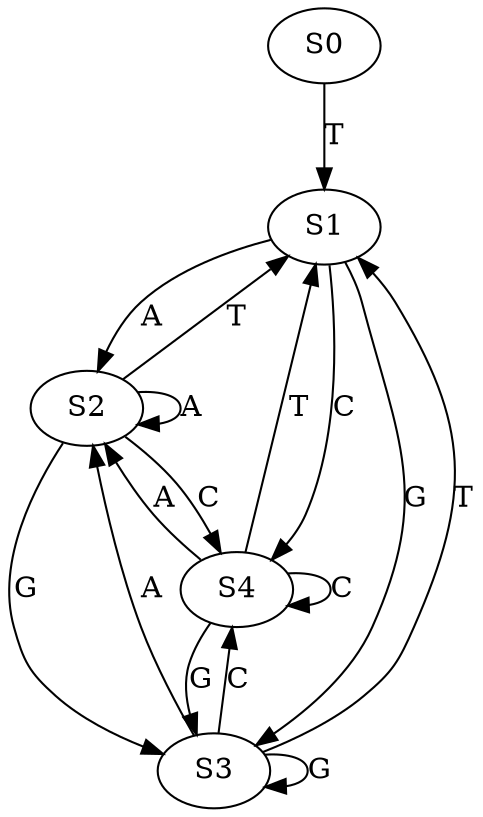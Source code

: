 strict digraph  {
	S0 -> S1 [ label = T ];
	S1 -> S2 [ label = A ];
	S1 -> S3 [ label = G ];
	S1 -> S4 [ label = C ];
	S2 -> S3 [ label = G ];
	S2 -> S1 [ label = T ];
	S2 -> S2 [ label = A ];
	S2 -> S4 [ label = C ];
	S3 -> S1 [ label = T ];
	S3 -> S2 [ label = A ];
	S3 -> S3 [ label = G ];
	S3 -> S4 [ label = C ];
	S4 -> S1 [ label = T ];
	S4 -> S2 [ label = A ];
	S4 -> S3 [ label = G ];
	S4 -> S4 [ label = C ];
}
